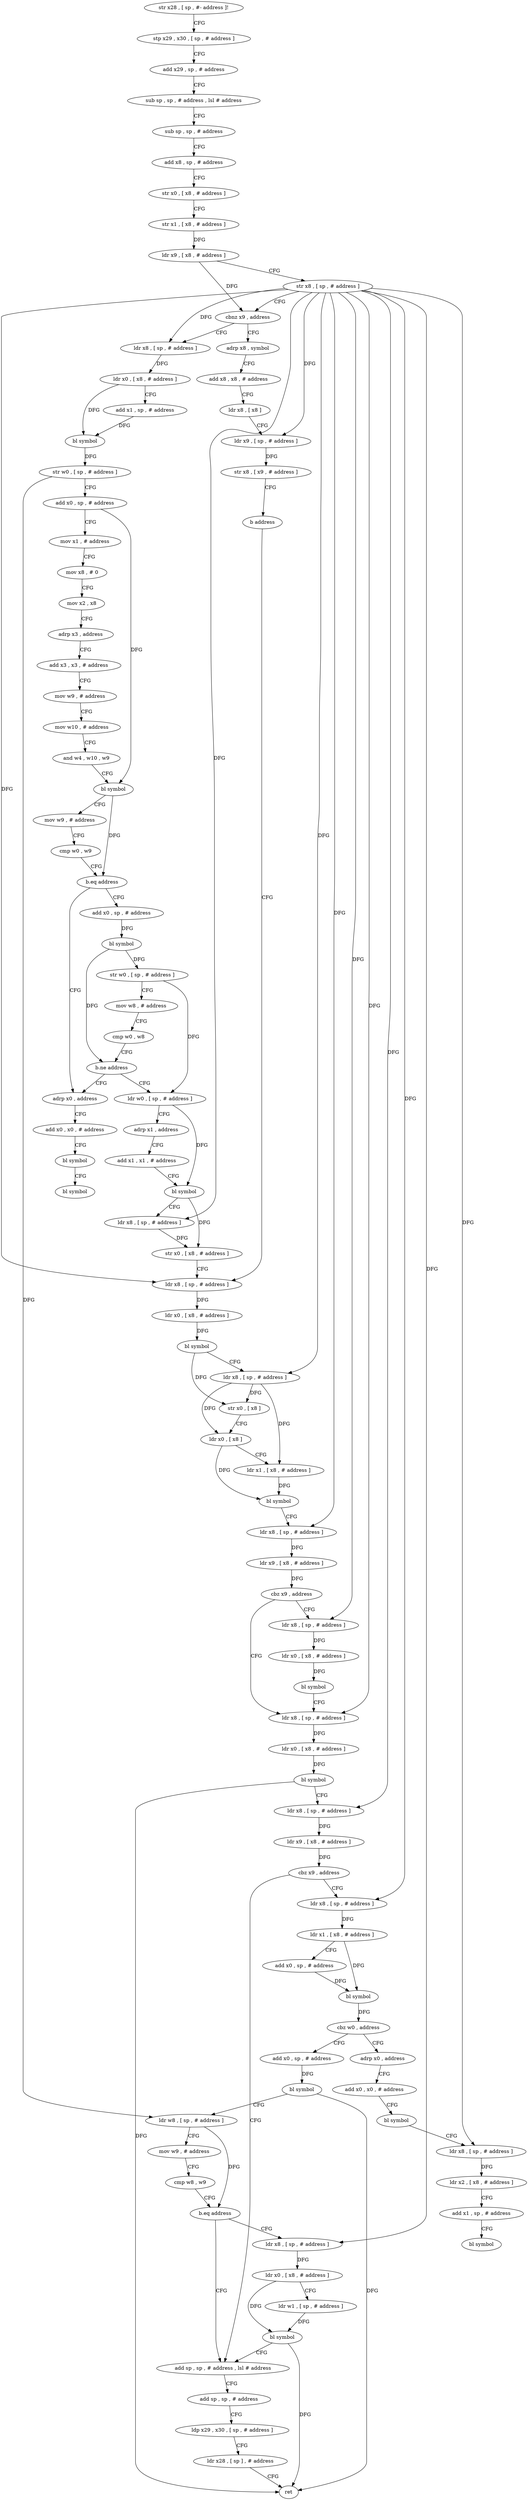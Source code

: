 digraph "func" {
"4215328" [label = "str x28 , [ sp , #- address ]!" ]
"4215332" [label = "stp x29 , x30 , [ sp , # address ]" ]
"4215336" [label = "add x29 , sp , # address" ]
"4215340" [label = "sub sp , sp , # address , lsl # address" ]
"4215344" [label = "sub sp , sp , # address" ]
"4215348" [label = "add x8 , sp , # address" ]
"4215352" [label = "str x0 , [ x8 , # address ]" ]
"4215356" [label = "str x1 , [ x8 , # address ]" ]
"4215360" [label = "ldr x9 , [ x8 , # address ]" ]
"4215364" [label = "str x8 , [ sp , # address ]" ]
"4215368" [label = "cbnz x9 , address" ]
"4215396" [label = "ldr x8 , [ sp , # address ]" ]
"4215372" [label = "adrp x8 , symbol" ]
"4215400" [label = "ldr x0 , [ x8 , # address ]" ]
"4215404" [label = "add x1 , sp , # address" ]
"4215408" [label = "bl symbol" ]
"4215412" [label = "str w0 , [ sp , # address ]" ]
"4215416" [label = "add x0 , sp , # address" ]
"4215420" [label = "mov x1 , # address" ]
"4215424" [label = "mov x8 , # 0" ]
"4215428" [label = "mov x2 , x8" ]
"4215432" [label = "adrp x3 , address" ]
"4215436" [label = "add x3 , x3 , # address" ]
"4215440" [label = "mov w9 , # address" ]
"4215444" [label = "mov w10 , # address" ]
"4215448" [label = "and w4 , w10 , w9" ]
"4215452" [label = "bl symbol" ]
"4215456" [label = "mov w9 , # address" ]
"4215460" [label = "cmp w0 , w9" ]
"4215464" [label = "b.eq address" ]
"4215492" [label = "adrp x0 , address" ]
"4215468" [label = "add x0 , sp , # address" ]
"4215376" [label = "add x8 , x8 , # address" ]
"4215380" [label = "ldr x8 , [ x8 ]" ]
"4215384" [label = "ldr x9 , [ sp , # address ]" ]
"4215388" [label = "str x8 , [ x9 , # address ]" ]
"4215392" [label = "b address" ]
"4215532" [label = "ldr x8 , [ sp , # address ]" ]
"4215496" [label = "add x0 , x0 , # address" ]
"4215500" [label = "bl symbol" ]
"4215504" [label = "bl symbol" ]
"4215472" [label = "bl symbol" ]
"4215476" [label = "str w0 , [ sp , # address ]" ]
"4215480" [label = "mov w8 , # address" ]
"4215484" [label = "cmp w0 , w8" ]
"4215488" [label = "b.ne address" ]
"4215508" [label = "ldr w0 , [ sp , # address ]" ]
"4215536" [label = "ldr x0 , [ x8 , # address ]" ]
"4215540" [label = "bl symbol" ]
"4215544" [label = "ldr x8 , [ sp , # address ]" ]
"4215548" [label = "str x0 , [ x8 ]" ]
"4215552" [label = "ldr x0 , [ x8 ]" ]
"4215556" [label = "ldr x1 , [ x8 , # address ]" ]
"4215560" [label = "bl symbol" ]
"4215564" [label = "ldr x8 , [ sp , # address ]" ]
"4215568" [label = "ldr x9 , [ x8 , # address ]" ]
"4215572" [label = "cbz x9 , address" ]
"4215588" [label = "ldr x8 , [ sp , # address ]" ]
"4215576" [label = "ldr x8 , [ sp , # address ]" ]
"4215512" [label = "adrp x1 , address" ]
"4215516" [label = "add x1 , x1 , # address" ]
"4215520" [label = "bl symbol" ]
"4215524" [label = "ldr x8 , [ sp , # address ]" ]
"4215528" [label = "str x0 , [ x8 , # address ]" ]
"4215592" [label = "ldr x0 , [ x8 , # address ]" ]
"4215596" [label = "bl symbol" ]
"4215600" [label = "ldr x8 , [ sp , # address ]" ]
"4215604" [label = "ldr x9 , [ x8 , # address ]" ]
"4215608" [label = "cbz x9 , address" ]
"4215700" [label = "add sp , sp , # address , lsl # address" ]
"4215612" [label = "ldr x8 , [ sp , # address ]" ]
"4215580" [label = "ldr x0 , [ x8 , # address ]" ]
"4215584" [label = "bl symbol" ]
"4215704" [label = "add sp , sp , # address" ]
"4215708" [label = "ldp x29 , x30 , [ sp , # address ]" ]
"4215712" [label = "ldr x28 , [ sp ] , # address" ]
"4215716" [label = "ret" ]
"4215616" [label = "ldr x1 , [ x8 , # address ]" ]
"4215620" [label = "add x0 , sp , # address" ]
"4215624" [label = "bl symbol" ]
"4215628" [label = "cbz w0 , address" ]
"4215660" [label = "add x0 , sp , # address" ]
"4215632" [label = "adrp x0 , address" ]
"4215664" [label = "bl symbol" ]
"4215668" [label = "ldr w8 , [ sp , # address ]" ]
"4215672" [label = "mov w9 , # address" ]
"4215676" [label = "cmp w8 , w9" ]
"4215680" [label = "b.eq address" ]
"4215684" [label = "ldr x8 , [ sp , # address ]" ]
"4215636" [label = "add x0 , x0 , # address" ]
"4215640" [label = "bl symbol" ]
"4215644" [label = "ldr x8 , [ sp , # address ]" ]
"4215648" [label = "ldr x2 , [ x8 , # address ]" ]
"4215652" [label = "add x1 , sp , # address" ]
"4215656" [label = "bl symbol" ]
"4215688" [label = "ldr x0 , [ x8 , # address ]" ]
"4215692" [label = "ldr w1 , [ sp , # address ]" ]
"4215696" [label = "bl symbol" ]
"4215328" -> "4215332" [ label = "CFG" ]
"4215332" -> "4215336" [ label = "CFG" ]
"4215336" -> "4215340" [ label = "CFG" ]
"4215340" -> "4215344" [ label = "CFG" ]
"4215344" -> "4215348" [ label = "CFG" ]
"4215348" -> "4215352" [ label = "CFG" ]
"4215352" -> "4215356" [ label = "CFG" ]
"4215356" -> "4215360" [ label = "DFG" ]
"4215360" -> "4215364" [ label = "CFG" ]
"4215360" -> "4215368" [ label = "DFG" ]
"4215364" -> "4215368" [ label = "CFG" ]
"4215364" -> "4215396" [ label = "DFG" ]
"4215364" -> "4215384" [ label = "DFG" ]
"4215364" -> "4215532" [ label = "DFG" ]
"4215364" -> "4215544" [ label = "DFG" ]
"4215364" -> "4215564" [ label = "DFG" ]
"4215364" -> "4215524" [ label = "DFG" ]
"4215364" -> "4215588" [ label = "DFG" ]
"4215364" -> "4215600" [ label = "DFG" ]
"4215364" -> "4215576" [ label = "DFG" ]
"4215364" -> "4215612" [ label = "DFG" ]
"4215364" -> "4215644" [ label = "DFG" ]
"4215364" -> "4215684" [ label = "DFG" ]
"4215368" -> "4215396" [ label = "CFG" ]
"4215368" -> "4215372" [ label = "CFG" ]
"4215396" -> "4215400" [ label = "DFG" ]
"4215372" -> "4215376" [ label = "CFG" ]
"4215400" -> "4215404" [ label = "CFG" ]
"4215400" -> "4215408" [ label = "DFG" ]
"4215404" -> "4215408" [ label = "DFG" ]
"4215408" -> "4215412" [ label = "DFG" ]
"4215412" -> "4215416" [ label = "CFG" ]
"4215412" -> "4215668" [ label = "DFG" ]
"4215416" -> "4215420" [ label = "CFG" ]
"4215416" -> "4215452" [ label = "DFG" ]
"4215420" -> "4215424" [ label = "CFG" ]
"4215424" -> "4215428" [ label = "CFG" ]
"4215428" -> "4215432" [ label = "CFG" ]
"4215432" -> "4215436" [ label = "CFG" ]
"4215436" -> "4215440" [ label = "CFG" ]
"4215440" -> "4215444" [ label = "CFG" ]
"4215444" -> "4215448" [ label = "CFG" ]
"4215448" -> "4215452" [ label = "CFG" ]
"4215452" -> "4215456" [ label = "CFG" ]
"4215452" -> "4215464" [ label = "DFG" ]
"4215456" -> "4215460" [ label = "CFG" ]
"4215460" -> "4215464" [ label = "CFG" ]
"4215464" -> "4215492" [ label = "CFG" ]
"4215464" -> "4215468" [ label = "CFG" ]
"4215492" -> "4215496" [ label = "CFG" ]
"4215468" -> "4215472" [ label = "DFG" ]
"4215376" -> "4215380" [ label = "CFG" ]
"4215380" -> "4215384" [ label = "CFG" ]
"4215384" -> "4215388" [ label = "DFG" ]
"4215388" -> "4215392" [ label = "CFG" ]
"4215392" -> "4215532" [ label = "CFG" ]
"4215532" -> "4215536" [ label = "DFG" ]
"4215496" -> "4215500" [ label = "CFG" ]
"4215500" -> "4215504" [ label = "CFG" ]
"4215472" -> "4215476" [ label = "DFG" ]
"4215472" -> "4215488" [ label = "DFG" ]
"4215476" -> "4215480" [ label = "CFG" ]
"4215476" -> "4215508" [ label = "DFG" ]
"4215480" -> "4215484" [ label = "CFG" ]
"4215484" -> "4215488" [ label = "CFG" ]
"4215488" -> "4215508" [ label = "CFG" ]
"4215488" -> "4215492" [ label = "CFG" ]
"4215508" -> "4215512" [ label = "CFG" ]
"4215508" -> "4215520" [ label = "DFG" ]
"4215536" -> "4215540" [ label = "DFG" ]
"4215540" -> "4215544" [ label = "CFG" ]
"4215540" -> "4215548" [ label = "DFG" ]
"4215544" -> "4215548" [ label = "DFG" ]
"4215544" -> "4215552" [ label = "DFG" ]
"4215544" -> "4215556" [ label = "DFG" ]
"4215548" -> "4215552" [ label = "CFG" ]
"4215552" -> "4215556" [ label = "CFG" ]
"4215552" -> "4215560" [ label = "DFG" ]
"4215556" -> "4215560" [ label = "DFG" ]
"4215560" -> "4215564" [ label = "CFG" ]
"4215564" -> "4215568" [ label = "DFG" ]
"4215568" -> "4215572" [ label = "DFG" ]
"4215572" -> "4215588" [ label = "CFG" ]
"4215572" -> "4215576" [ label = "CFG" ]
"4215588" -> "4215592" [ label = "DFG" ]
"4215576" -> "4215580" [ label = "DFG" ]
"4215512" -> "4215516" [ label = "CFG" ]
"4215516" -> "4215520" [ label = "CFG" ]
"4215520" -> "4215524" [ label = "CFG" ]
"4215520" -> "4215528" [ label = "DFG" ]
"4215524" -> "4215528" [ label = "DFG" ]
"4215528" -> "4215532" [ label = "CFG" ]
"4215592" -> "4215596" [ label = "DFG" ]
"4215596" -> "4215600" [ label = "CFG" ]
"4215596" -> "4215716" [ label = "DFG" ]
"4215600" -> "4215604" [ label = "DFG" ]
"4215604" -> "4215608" [ label = "DFG" ]
"4215608" -> "4215700" [ label = "CFG" ]
"4215608" -> "4215612" [ label = "CFG" ]
"4215700" -> "4215704" [ label = "CFG" ]
"4215612" -> "4215616" [ label = "DFG" ]
"4215580" -> "4215584" [ label = "DFG" ]
"4215584" -> "4215588" [ label = "CFG" ]
"4215704" -> "4215708" [ label = "CFG" ]
"4215708" -> "4215712" [ label = "CFG" ]
"4215712" -> "4215716" [ label = "CFG" ]
"4215616" -> "4215620" [ label = "CFG" ]
"4215616" -> "4215624" [ label = "DFG" ]
"4215620" -> "4215624" [ label = "DFG" ]
"4215624" -> "4215628" [ label = "DFG" ]
"4215628" -> "4215660" [ label = "CFG" ]
"4215628" -> "4215632" [ label = "CFG" ]
"4215660" -> "4215664" [ label = "DFG" ]
"4215632" -> "4215636" [ label = "CFG" ]
"4215664" -> "4215668" [ label = "CFG" ]
"4215664" -> "4215716" [ label = "DFG" ]
"4215668" -> "4215672" [ label = "CFG" ]
"4215668" -> "4215680" [ label = "DFG" ]
"4215672" -> "4215676" [ label = "CFG" ]
"4215676" -> "4215680" [ label = "CFG" ]
"4215680" -> "4215700" [ label = "CFG" ]
"4215680" -> "4215684" [ label = "CFG" ]
"4215684" -> "4215688" [ label = "DFG" ]
"4215636" -> "4215640" [ label = "CFG" ]
"4215640" -> "4215644" [ label = "CFG" ]
"4215644" -> "4215648" [ label = "DFG" ]
"4215648" -> "4215652" [ label = "CFG" ]
"4215652" -> "4215656" [ label = "CFG" ]
"4215688" -> "4215692" [ label = "CFG" ]
"4215688" -> "4215696" [ label = "DFG" ]
"4215692" -> "4215696" [ label = "DFG" ]
"4215696" -> "4215700" [ label = "CFG" ]
"4215696" -> "4215716" [ label = "DFG" ]
}
